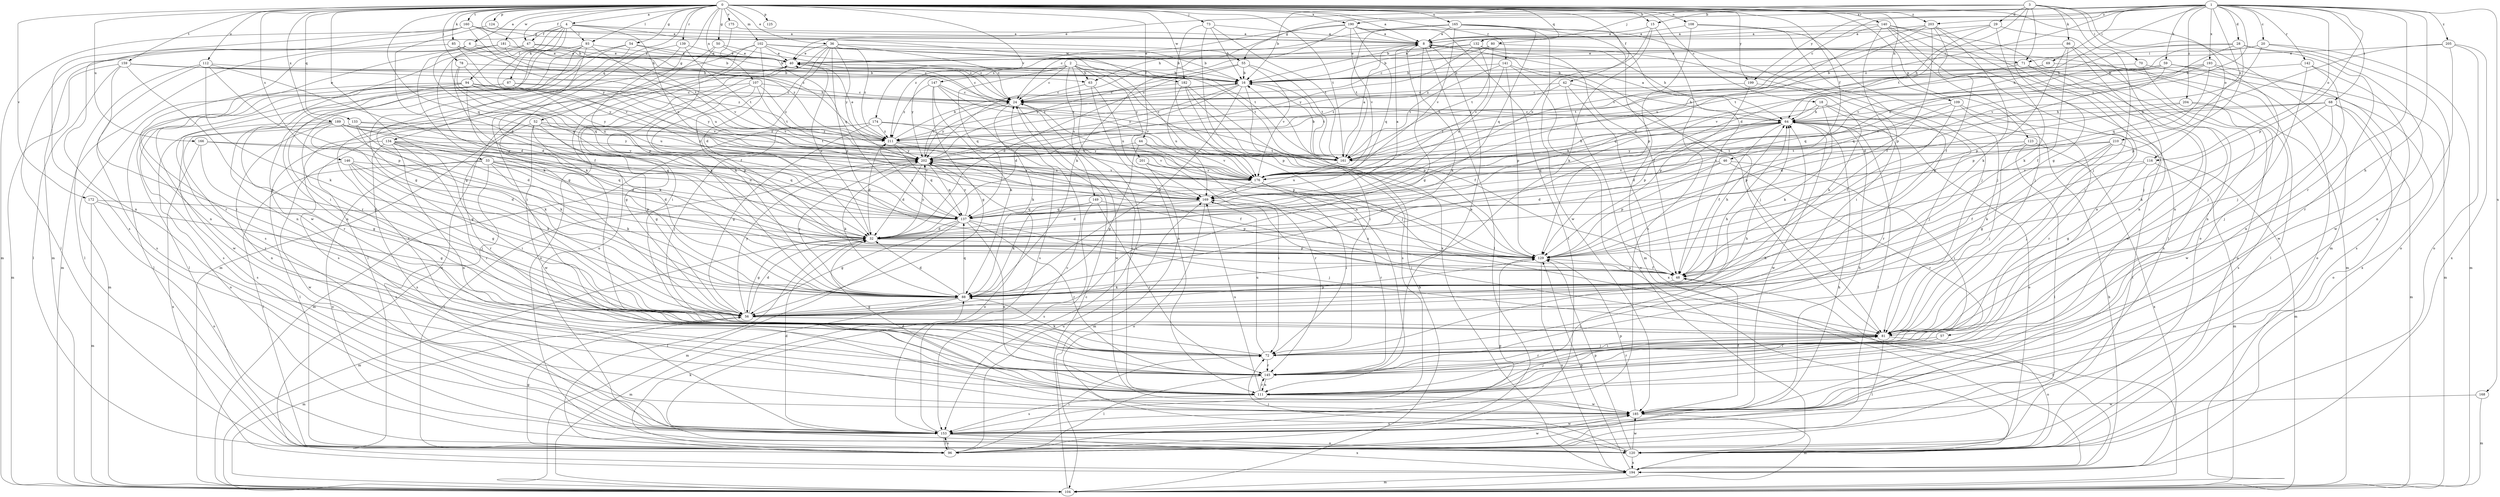 strict digraph  {
0;
1;
2;
3;
4;
6;
8;
15;
16;
18;
20;
24;
28;
29;
32;
33;
36;
40;
42;
44;
46;
47;
48;
50;
52;
54;
55;
56;
57;
59;
63;
64;
68;
69;
70;
71;
72;
73;
78;
80;
81;
85;
86;
87;
88;
93;
94;
96;
102;
104;
107;
108;
109;
111;
112;
116;
120;
123;
124;
125;
129;
132;
133;
134;
137;
139;
140;
141;
142;
145;
146;
147;
149;
153;
159;
160;
161;
165;
166;
168;
169;
172;
174;
175;
176;
181;
182;
185;
189;
190;
193;
194;
199;
201;
202;
203;
204;
205;
210;
211;
0 -> 4  [label=a];
0 -> 6  [label=a];
0 -> 8  [label=a];
0 -> 15  [label=b];
0 -> 18  [label=c];
0 -> 33  [label=e];
0 -> 36  [label=e];
0 -> 42  [label=f];
0 -> 44  [label=f];
0 -> 46  [label=f];
0 -> 47  [label=f];
0 -> 50  [label=g];
0 -> 52  [label=g];
0 -> 54  [label=g];
0 -> 55  [label=g];
0 -> 73  [label=j];
0 -> 78  [label=j];
0 -> 85  [label=k];
0 -> 93  [label=l];
0 -> 102  [label=m];
0 -> 104  [label=m];
0 -> 107  [label=n];
0 -> 108  [label=n];
0 -> 109  [label=n];
0 -> 112  [label=o];
0 -> 123  [label=p];
0 -> 124  [label=p];
0 -> 125  [label=p];
0 -> 132  [label=q];
0 -> 133  [label=q];
0 -> 134  [label=q];
0 -> 137  [label=q];
0 -> 139  [label=r];
0 -> 140  [label=r];
0 -> 141  [label=r];
0 -> 146  [label=s];
0 -> 159  [label=t];
0 -> 160  [label=t];
0 -> 161  [label=t];
0 -> 165  [label=u];
0 -> 166  [label=u];
0 -> 172  [label=v];
0 -> 174  [label=v];
0 -> 175  [label=v];
0 -> 181  [label=w];
0 -> 182  [label=w];
0 -> 189  [label=x];
0 -> 190  [label=x];
0 -> 199  [label=y];
0 -> 203  [label=z];
1 -> 20  [label=c];
1 -> 24  [label=c];
1 -> 28  [label=d];
1 -> 40  [label=e];
1 -> 55  [label=g];
1 -> 57  [label=h];
1 -> 59  [label=h];
1 -> 68  [label=i];
1 -> 69  [label=i];
1 -> 116  [label=o];
1 -> 129  [label=p];
1 -> 142  [label=r];
1 -> 145  [label=r];
1 -> 161  [label=t];
1 -> 168  [label=u];
1 -> 176  [label=v];
1 -> 190  [label=x];
1 -> 193  [label=x];
1 -> 199  [label=y];
1 -> 203  [label=z];
1 -> 204  [label=z];
1 -> 205  [label=z];
1 -> 210  [label=z];
1 -> 211  [label=z];
2 -> 24  [label=c];
2 -> 63  [label=h];
2 -> 129  [label=p];
2 -> 137  [label=q];
2 -> 147  [label=s];
2 -> 149  [label=s];
2 -> 153  [label=s];
2 -> 161  [label=t];
2 -> 201  [label=y];
2 -> 202  [label=y];
3 -> 15  [label=b];
3 -> 16  [label=b];
3 -> 29  [label=d];
3 -> 32  [label=d];
3 -> 56  [label=g];
3 -> 70  [label=i];
3 -> 71  [label=i];
3 -> 80  [label=j];
3 -> 81  [label=j];
3 -> 86  [label=k];
3 -> 116  [label=o];
4 -> 8  [label=a];
4 -> 47  [label=f];
4 -> 87  [label=k];
4 -> 93  [label=l];
4 -> 94  [label=l];
4 -> 104  [label=m];
4 -> 169  [label=u];
4 -> 182  [label=w];
4 -> 185  [label=w];
4 -> 202  [label=y];
6 -> 40  [label=e];
6 -> 63  [label=h];
6 -> 104  [label=m];
6 -> 111  [label=n];
6 -> 137  [label=q];
8 -> 40  [label=e];
8 -> 56  [label=g];
8 -> 63  [label=h];
8 -> 64  [label=h];
8 -> 71  [label=i];
8 -> 81  [label=j];
8 -> 88  [label=k];
8 -> 96  [label=l];
15 -> 8  [label=a];
15 -> 88  [label=k];
15 -> 153  [label=s];
15 -> 169  [label=u];
16 -> 24  [label=c];
16 -> 32  [label=d];
16 -> 88  [label=k];
16 -> 153  [label=s];
16 -> 161  [label=t];
16 -> 202  [label=y];
16 -> 211  [label=z];
18 -> 64  [label=h];
18 -> 81  [label=j];
18 -> 88  [label=k];
18 -> 129  [label=p];
18 -> 145  [label=r];
20 -> 64  [label=h];
20 -> 71  [label=i];
20 -> 104  [label=m];
20 -> 120  [label=o];
20 -> 176  [label=v];
24 -> 64  [label=h];
24 -> 81  [label=j];
24 -> 88  [label=k];
24 -> 185  [label=w];
24 -> 202  [label=y];
28 -> 40  [label=e];
28 -> 129  [label=p];
28 -> 145  [label=r];
28 -> 161  [label=t];
28 -> 176  [label=v];
28 -> 185  [label=w];
29 -> 8  [label=a];
29 -> 64  [label=h];
29 -> 88  [label=k];
29 -> 111  [label=n];
29 -> 176  [label=v];
32 -> 40  [label=e];
32 -> 56  [label=g];
32 -> 96  [label=l];
32 -> 104  [label=m];
32 -> 129  [label=p];
32 -> 202  [label=y];
33 -> 32  [label=d];
33 -> 88  [label=k];
33 -> 96  [label=l];
33 -> 120  [label=o];
33 -> 129  [label=p];
33 -> 153  [label=s];
33 -> 169  [label=u];
33 -> 176  [label=v];
36 -> 16  [label=b];
36 -> 24  [label=c];
36 -> 40  [label=e];
36 -> 48  [label=f];
36 -> 72  [label=i];
36 -> 88  [label=k];
36 -> 129  [label=p];
36 -> 176  [label=v];
36 -> 202  [label=y];
36 -> 211  [label=z];
40 -> 16  [label=b];
40 -> 24  [label=c];
40 -> 96  [label=l];
40 -> 120  [label=o];
42 -> 24  [label=c];
42 -> 64  [label=h];
42 -> 120  [label=o];
42 -> 194  [label=x];
42 -> 211  [label=z];
44 -> 56  [label=g];
44 -> 145  [label=r];
44 -> 176  [label=v];
44 -> 202  [label=y];
46 -> 32  [label=d];
46 -> 72  [label=i];
46 -> 129  [label=p];
46 -> 145  [label=r];
46 -> 176  [label=v];
47 -> 16  [label=b];
47 -> 40  [label=e];
47 -> 88  [label=k];
47 -> 111  [label=n];
47 -> 176  [label=v];
48 -> 64  [label=h];
48 -> 88  [label=k];
48 -> 169  [label=u];
48 -> 202  [label=y];
50 -> 24  [label=c];
50 -> 40  [label=e];
50 -> 72  [label=i];
50 -> 88  [label=k];
52 -> 56  [label=g];
52 -> 72  [label=i];
52 -> 145  [label=r];
52 -> 185  [label=w];
52 -> 202  [label=y];
52 -> 211  [label=z];
54 -> 16  [label=b];
54 -> 40  [label=e];
54 -> 56  [label=g];
54 -> 111  [label=n];
54 -> 145  [label=r];
55 -> 16  [label=b];
55 -> 32  [label=d];
55 -> 161  [label=t];
55 -> 176  [label=v];
55 -> 202  [label=y];
56 -> 32  [label=d];
56 -> 64  [label=h];
56 -> 81  [label=j];
56 -> 104  [label=m];
56 -> 129  [label=p];
56 -> 202  [label=y];
57 -> 72  [label=i];
57 -> 145  [label=r];
59 -> 16  [label=b];
59 -> 32  [label=d];
59 -> 104  [label=m];
59 -> 120  [label=o];
59 -> 137  [label=q];
59 -> 202  [label=y];
63 -> 24  [label=c];
63 -> 111  [label=n];
63 -> 169  [label=u];
64 -> 8  [label=a];
64 -> 24  [label=c];
64 -> 32  [label=d];
64 -> 48  [label=f];
64 -> 96  [label=l];
64 -> 120  [label=o];
64 -> 137  [label=q];
64 -> 185  [label=w];
64 -> 211  [label=z];
68 -> 64  [label=h];
68 -> 81  [label=j];
68 -> 88  [label=k];
68 -> 104  [label=m];
68 -> 120  [label=o];
68 -> 161  [label=t];
69 -> 16  [label=b];
69 -> 96  [label=l];
69 -> 161  [label=t];
70 -> 16  [label=b];
70 -> 120  [label=o];
70 -> 194  [label=x];
71 -> 16  [label=b];
71 -> 137  [label=q];
71 -> 153  [label=s];
71 -> 185  [label=w];
72 -> 64  [label=h];
72 -> 81  [label=j];
72 -> 88  [label=k];
72 -> 145  [label=r];
72 -> 169  [label=u];
73 -> 8  [label=a];
73 -> 16  [label=b];
73 -> 111  [label=n];
73 -> 161  [label=t];
73 -> 194  [label=x];
78 -> 16  [label=b];
78 -> 32  [label=d];
78 -> 169  [label=u];
78 -> 202  [label=y];
80 -> 24  [label=c];
80 -> 40  [label=e];
80 -> 104  [label=m];
80 -> 161  [label=t];
80 -> 211  [label=z];
81 -> 72  [label=i];
81 -> 96  [label=l];
81 -> 120  [label=o];
81 -> 145  [label=r];
85 -> 40  [label=e];
85 -> 96  [label=l];
85 -> 176  [label=v];
85 -> 211  [label=z];
86 -> 40  [label=e];
86 -> 48  [label=f];
86 -> 81  [label=j];
86 -> 111  [label=n];
86 -> 129  [label=p];
87 -> 24  [label=c];
87 -> 96  [label=l];
87 -> 153  [label=s];
87 -> 176  [label=v];
87 -> 185  [label=w];
87 -> 202  [label=y];
88 -> 32  [label=d];
88 -> 56  [label=g];
88 -> 104  [label=m];
88 -> 137  [label=q];
88 -> 202  [label=y];
93 -> 40  [label=e];
93 -> 48  [label=f];
93 -> 56  [label=g];
93 -> 72  [label=i];
93 -> 153  [label=s];
93 -> 169  [label=u];
94 -> 24  [label=c];
94 -> 88  [label=k];
94 -> 96  [label=l];
94 -> 104  [label=m];
94 -> 145  [label=r];
94 -> 169  [label=u];
94 -> 176  [label=v];
94 -> 202  [label=y];
96 -> 56  [label=g];
96 -> 64  [label=h];
96 -> 72  [label=i];
96 -> 88  [label=k];
96 -> 153  [label=s];
96 -> 169  [label=u];
96 -> 185  [label=w];
102 -> 16  [label=b];
102 -> 24  [label=c];
102 -> 32  [label=d];
102 -> 40  [label=e];
102 -> 104  [label=m];
102 -> 120  [label=o];
102 -> 153  [label=s];
102 -> 161  [label=t];
104 -> 16  [label=b];
104 -> 24  [label=c];
107 -> 24  [label=c];
107 -> 56  [label=g];
107 -> 129  [label=p];
107 -> 153  [label=s];
107 -> 161  [label=t];
107 -> 211  [label=z];
108 -> 8  [label=a];
108 -> 56  [label=g];
108 -> 81  [label=j];
108 -> 129  [label=p];
109 -> 48  [label=f];
109 -> 64  [label=h];
109 -> 96  [label=l];
109 -> 129  [label=p];
109 -> 145  [label=r];
111 -> 24  [label=c];
111 -> 64  [label=h];
111 -> 81  [label=j];
111 -> 145  [label=r];
111 -> 153  [label=s];
111 -> 169  [label=u];
111 -> 185  [label=w];
112 -> 16  [label=b];
112 -> 32  [label=d];
112 -> 88  [label=k];
112 -> 96  [label=l];
112 -> 129  [label=p];
112 -> 153  [label=s];
116 -> 48  [label=f];
116 -> 56  [label=g];
116 -> 104  [label=m];
116 -> 176  [label=v];
120 -> 72  [label=i];
120 -> 129  [label=p];
120 -> 185  [label=w];
120 -> 194  [label=x];
123 -> 81  [label=j];
123 -> 96  [label=l];
123 -> 161  [label=t];
123 -> 194  [label=x];
123 -> 202  [label=y];
124 -> 8  [label=a];
124 -> 32  [label=d];
129 -> 48  [label=f];
129 -> 194  [label=x];
129 -> 202  [label=y];
132 -> 16  [label=b];
132 -> 40  [label=e];
132 -> 48  [label=f];
132 -> 72  [label=i];
132 -> 176  [label=v];
132 -> 202  [label=y];
133 -> 32  [label=d];
133 -> 88  [label=k];
133 -> 145  [label=r];
133 -> 202  [label=y];
133 -> 211  [label=z];
134 -> 32  [label=d];
134 -> 72  [label=i];
134 -> 96  [label=l];
134 -> 111  [label=n];
134 -> 137  [label=q];
134 -> 145  [label=r];
134 -> 153  [label=s];
134 -> 161  [label=t];
134 -> 176  [label=v];
137 -> 32  [label=d];
137 -> 56  [label=g];
137 -> 81  [label=j];
137 -> 104  [label=m];
137 -> 111  [label=n];
137 -> 145  [label=r];
137 -> 202  [label=y];
137 -> 211  [label=z];
139 -> 40  [label=e];
139 -> 56  [label=g];
139 -> 129  [label=p];
139 -> 161  [label=t];
140 -> 8  [label=a];
140 -> 16  [label=b];
140 -> 48  [label=f];
140 -> 72  [label=i];
140 -> 81  [label=j];
140 -> 96  [label=l];
140 -> 111  [label=n];
140 -> 120  [label=o];
141 -> 16  [label=b];
141 -> 81  [label=j];
141 -> 129  [label=p];
141 -> 161  [label=t];
141 -> 169  [label=u];
141 -> 194  [label=x];
142 -> 16  [label=b];
142 -> 81  [label=j];
142 -> 111  [label=n];
142 -> 153  [label=s];
145 -> 8  [label=a];
145 -> 96  [label=l];
145 -> 111  [label=n];
146 -> 32  [label=d];
146 -> 56  [label=g];
146 -> 81  [label=j];
146 -> 88  [label=k];
146 -> 176  [label=v];
146 -> 185  [label=w];
147 -> 24  [label=c];
147 -> 56  [label=g];
147 -> 88  [label=k];
147 -> 153  [label=s];
147 -> 176  [label=v];
147 -> 211  [label=z];
149 -> 88  [label=k];
149 -> 129  [label=p];
149 -> 137  [label=q];
149 -> 145  [label=r];
149 -> 153  [label=s];
153 -> 24  [label=c];
153 -> 32  [label=d];
153 -> 96  [label=l];
153 -> 120  [label=o];
153 -> 129  [label=p];
153 -> 185  [label=w];
153 -> 194  [label=x];
159 -> 16  [label=b];
159 -> 56  [label=g];
159 -> 64  [label=h];
159 -> 72  [label=i];
159 -> 96  [label=l];
159 -> 104  [label=m];
159 -> 211  [label=z];
160 -> 8  [label=a];
160 -> 16  [label=b];
160 -> 104  [label=m];
160 -> 111  [label=n];
160 -> 153  [label=s];
160 -> 161  [label=t];
160 -> 211  [label=z];
161 -> 8  [label=a];
161 -> 16  [label=b];
161 -> 40  [label=e];
161 -> 64  [label=h];
161 -> 169  [label=u];
165 -> 8  [label=a];
165 -> 24  [label=c];
165 -> 81  [label=j];
165 -> 104  [label=m];
165 -> 137  [label=q];
165 -> 161  [label=t];
165 -> 176  [label=v];
165 -> 185  [label=w];
166 -> 56  [label=g];
166 -> 137  [label=q];
166 -> 194  [label=x];
166 -> 202  [label=y];
168 -> 104  [label=m];
168 -> 185  [label=w];
169 -> 8  [label=a];
169 -> 32  [label=d];
169 -> 81  [label=j];
169 -> 120  [label=o];
169 -> 137  [label=q];
172 -> 56  [label=g];
172 -> 104  [label=m];
172 -> 120  [label=o];
172 -> 137  [label=q];
174 -> 56  [label=g];
174 -> 81  [label=j];
174 -> 104  [label=m];
174 -> 129  [label=p];
174 -> 176  [label=v];
174 -> 211  [label=z];
175 -> 8  [label=a];
175 -> 137  [label=q];
176 -> 64  [label=h];
176 -> 72  [label=i];
176 -> 145  [label=r];
176 -> 169  [label=u];
181 -> 24  [label=c];
181 -> 40  [label=e];
181 -> 88  [label=k];
181 -> 137  [label=q];
181 -> 145  [label=r];
182 -> 24  [label=c];
182 -> 48  [label=f];
182 -> 72  [label=i];
182 -> 129  [label=p];
182 -> 169  [label=u];
185 -> 32  [label=d];
185 -> 48  [label=f];
185 -> 64  [label=h];
185 -> 104  [label=m];
185 -> 129  [label=p];
185 -> 153  [label=s];
189 -> 56  [label=g];
189 -> 88  [label=k];
189 -> 111  [label=n];
189 -> 120  [label=o];
189 -> 137  [label=q];
189 -> 153  [label=s];
189 -> 161  [label=t];
189 -> 176  [label=v];
189 -> 211  [label=z];
190 -> 8  [label=a];
190 -> 48  [label=f];
190 -> 88  [label=k];
190 -> 96  [label=l];
190 -> 137  [label=q];
190 -> 176  [label=v];
190 -> 202  [label=y];
190 -> 211  [label=z];
193 -> 16  [label=b];
193 -> 81  [label=j];
193 -> 129  [label=p];
193 -> 137  [label=q];
193 -> 176  [label=v];
193 -> 185  [label=w];
194 -> 40  [label=e];
194 -> 48  [label=f];
194 -> 64  [label=h];
194 -> 104  [label=m];
194 -> 129  [label=p];
199 -> 24  [label=c];
199 -> 88  [label=k];
199 -> 129  [label=p];
201 -> 72  [label=i];
201 -> 104  [label=m];
201 -> 176  [label=v];
202 -> 24  [label=c];
202 -> 32  [label=d];
202 -> 48  [label=f];
202 -> 88  [label=k];
202 -> 96  [label=l];
202 -> 120  [label=o];
202 -> 137  [label=q];
202 -> 176  [label=v];
203 -> 8  [label=a];
203 -> 32  [label=d];
203 -> 48  [label=f];
203 -> 88  [label=k];
203 -> 111  [label=n];
203 -> 129  [label=p];
203 -> 169  [label=u];
204 -> 32  [label=d];
204 -> 64  [label=h];
204 -> 153  [label=s];
204 -> 185  [label=w];
205 -> 40  [label=e];
205 -> 111  [label=n];
205 -> 120  [label=o];
205 -> 137  [label=q];
205 -> 194  [label=x];
210 -> 56  [label=g];
210 -> 81  [label=j];
210 -> 88  [label=k];
210 -> 104  [label=m];
210 -> 161  [label=t];
210 -> 176  [label=v];
211 -> 16  [label=b];
211 -> 32  [label=d];
211 -> 40  [label=e];
211 -> 137  [label=q];
211 -> 161  [label=t];
211 -> 169  [label=u];
211 -> 202  [label=y];
}
